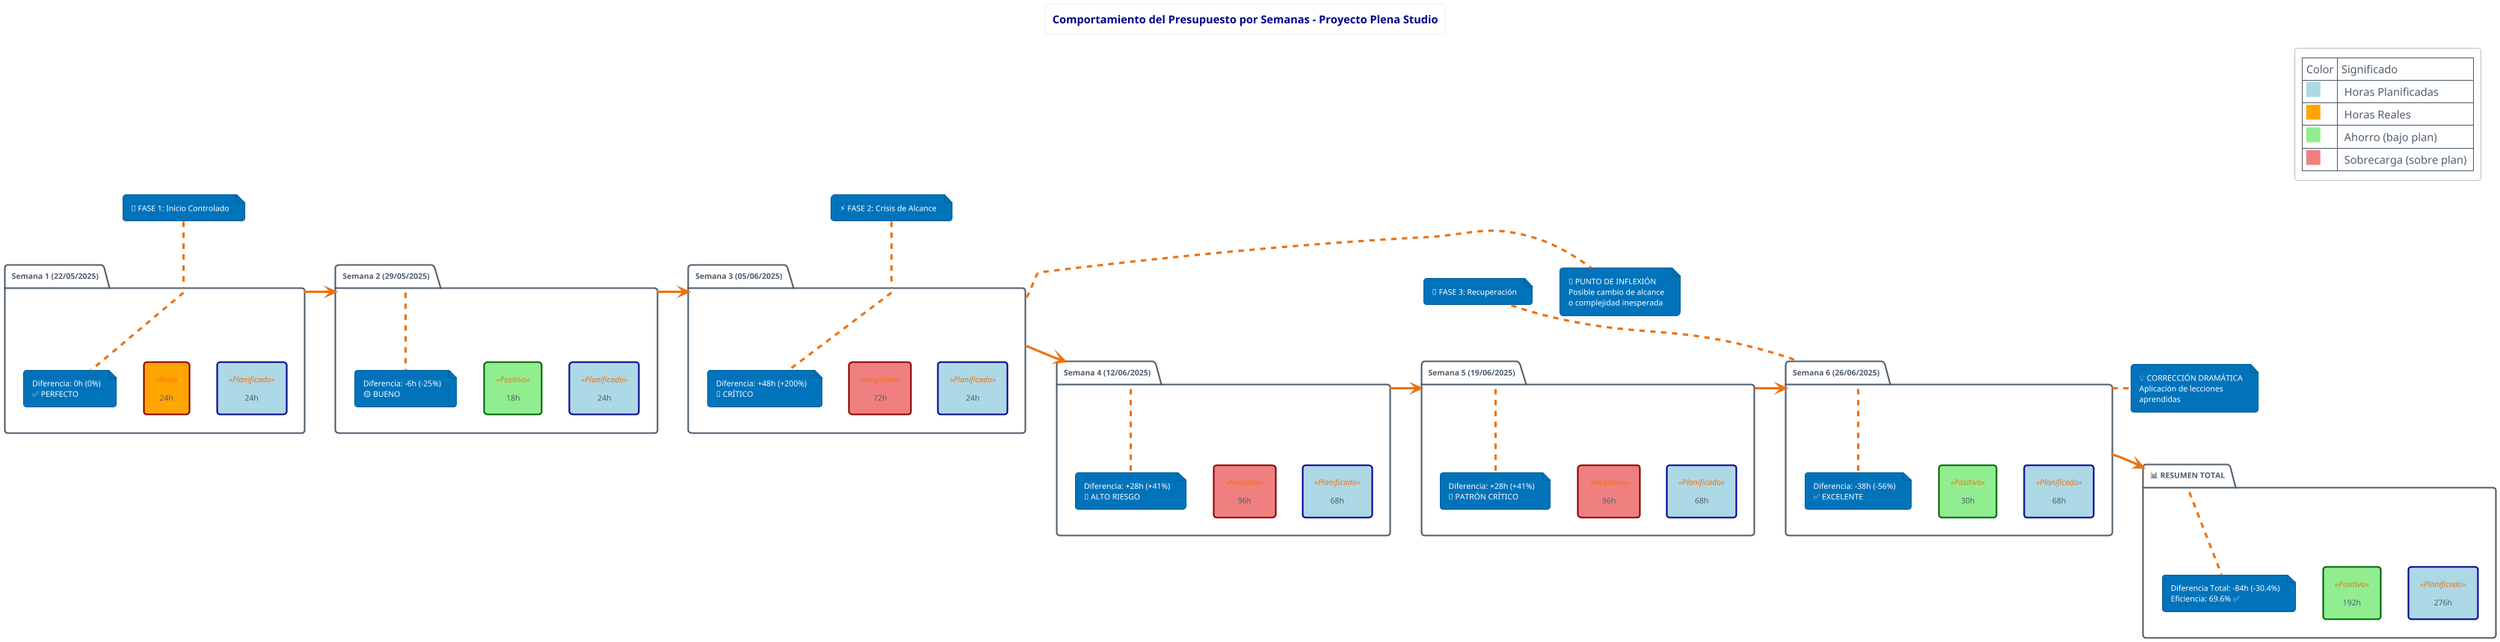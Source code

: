 @startuml DiagramaPresupuestoTSPi
!theme aws-orange
title Comportamiento del Presupuesto por Semanas - Proyecto Plena Studio
skinparam defaultFontName Arial
skinparam defaultFontSize 10
skinparam backgroundColor White
skinparam titleFontSize 14
skinparam titleFontColor DarkBlue

' Configuración de colores para las barras
skinparam rectangle {
    BackgroundColor<<Planificado>> LightBlue
    BorderColor<<Planificado>> DarkBlue
    BackgroundColor<<Real>> Orange
    BorderColor<<Real>> DarkRed
    BackgroundColor<<Positivo>> LightGreen
    BorderColor<<Positivo>> DarkGreen
    BackgroundColor<<Negativo>> LightCoral
    BorderColor<<Negativo>> DarkRed
}

' Leyenda
legend top right
|Color|Significado|
|<back:LightBlue>     </back>| Horas Planificadas |
|<back:Orange>     </back>| Horas Reales |
|<back:LightGreen>     </back>| Ahorro (bajo plan) |
|<back:LightCoral>     </back>| Sobrecarga (sobre plan) |
endlegend

' Semana 1
package "Semana 1 (22/05/2025)" as S1 {
    rectangle "24h" as S1_Plan <<Planificado>>
    rectangle "24h" as S1_Real <<Real>>
    note bottom of S1 : Diferencia: 0h (0%)\n✅ PERFECTO
}

' Semana 2  
package "Semana 2 (29/05/2025)" as S2 {
    rectangle "24h" as S2_Plan <<Planificado>>
    rectangle "18h" as S2_Real <<Positivo>>
    note bottom of S2 : Diferencia: -6h (-25%)\n🟡 BUENO
}

' Semana 3
package "Semana 3 (05/06/2025)" as S3 {
    rectangle "24h" as S3_Plan <<Planificado>>
    rectangle "72h" as S3_Real <<Negativo>>
    note bottom of S3 : Diferencia: +48h (+200%)\n🔴 CRÍTICO
}

' Semana 4
package "Semana 4 (12/06/2025)" as S4 {
    rectangle "68h" as S4_Plan <<Planificado>>
    rectangle "96h" as S4_Real <<Negativo>>
    note bottom of S4 : Diferencia: +28h (+41%)\n🔴 ALTO RIESGO
}

' Semana 5
package "Semana 5 (19/06/2025)" as S5 {
    rectangle "68h" as S5_Plan <<Planificado>>
    rectangle "96h" as S5_Real <<Negativo>>
    note bottom of S5 : Diferencia: +28h (+41%)\n🔴 PATRÓN CRÍTICO
}

' Semana 6
package "Semana 6 (26/06/2025)" as S6 {
    rectangle "68h" as S6_Plan <<Planificado>>
    rectangle "30h" as S6_Real <<Positivo>>
    note bottom of S6 : Diferencia: -38h (-56%)\n✅ EXCELENTE
}

' Organización horizontal
S1 -right-> S2
S2 -right-> S3  
S3 -down-> S4
S4 -right-> S5
S5 -right-> S6

' Totales finales
package "📊 RESUMEN TOTAL" as Total {
    rectangle "276h" as Total_Plan <<Planificado>>
    rectangle "192h" as Total_Real <<Positivo>>
    note bottom of Total : Diferencia Total: -84h (-30.4%)\nEficiencia: 69.6% ✅
}

S6 -down-> Total

' Fases del proyecto
note top of S1 : 🌱 FASE 1: Inicio Controlado
note top of S3 : ⚡ FASE 2: Crisis de Alcance  
note top of S6 : 🎯 FASE 3: Recuperación

' Observaciones clave
note right of S3 : 🚨 PUNTO DE INFLEXIÓN\nPosible cambio de alcance\no complejidad inesperada

note right of S6 : 💡 CORRECCIÓN DRAMÁTICA\nAplicación de lecciones\naprendidas

@enduml
